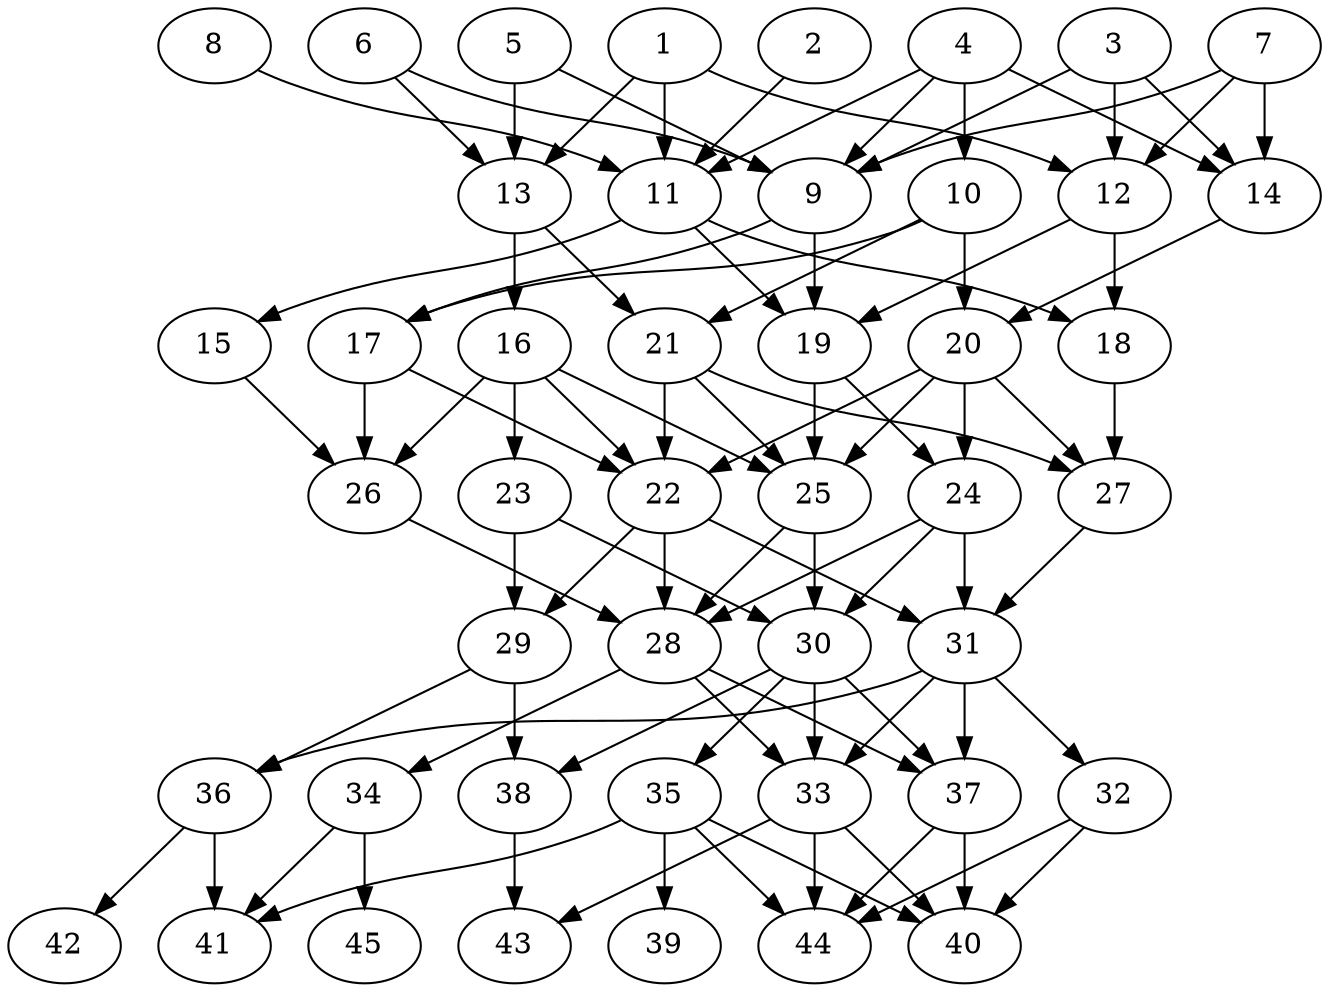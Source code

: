 // DAG automatically generated by daggen at Thu Oct  3 14:07:25 2019
// ./daggen --dot -n 45 --ccr 0.4 --fat 0.5 --regular 0.5 --density 0.6 --mindata 5242880 --maxdata 52428800 
digraph G {
  1 [size="126174720", alpha="0.09", expect_size="50469888"] 
  1 -> 11 [size ="50469888"]
  1 -> 12 [size ="50469888"]
  1 -> 13 [size ="50469888"]
  2 [size="73423360", alpha="0.17", expect_size="29369344"] 
  2 -> 11 [size ="29369344"]
  3 [size="87925760", alpha="0.01", expect_size="35170304"] 
  3 -> 9 [size ="35170304"]
  3 -> 12 [size ="35170304"]
  3 -> 14 [size ="35170304"]
  4 [size="130736640", alpha="0.14", expect_size="52294656"] 
  4 -> 9 [size ="52294656"]
  4 -> 10 [size ="52294656"]
  4 -> 11 [size ="52294656"]
  4 -> 14 [size ="52294656"]
  5 [size="51330560", alpha="0.09", expect_size="20532224"] 
  5 -> 9 [size ="20532224"]
  5 -> 13 [size ="20532224"]
  6 [size="109995520", alpha="0.16", expect_size="43998208"] 
  6 -> 9 [size ="43998208"]
  6 -> 13 [size ="43998208"]
  7 [size="57794560", alpha="0.08", expect_size="23117824"] 
  7 -> 9 [size ="23117824"]
  7 -> 12 [size ="23117824"]
  7 -> 14 [size ="23117824"]
  8 [size="26851840", alpha="0.07", expect_size="10740736"] 
  8 -> 11 [size ="10740736"]
  9 [size="130608640", alpha="0.00", expect_size="52243456"] 
  9 -> 17 [size ="52243456"]
  9 -> 19 [size ="52243456"]
  10 [size="84313600", alpha="0.17", expect_size="33725440"] 
  10 -> 17 [size ="33725440"]
  10 -> 20 [size ="33725440"]
  10 -> 21 [size ="33725440"]
  11 [size="62650880", alpha="0.01", expect_size="25060352"] 
  11 -> 15 [size ="25060352"]
  11 -> 18 [size ="25060352"]
  11 -> 19 [size ="25060352"]
  12 [size="113548800", alpha="0.19", expect_size="45419520"] 
  12 -> 18 [size ="45419520"]
  12 -> 19 [size ="45419520"]
  13 [size="98060800", alpha="0.00", expect_size="39224320"] 
  13 -> 16 [size ="39224320"]
  13 -> 21 [size ="39224320"]
  14 [size="106035200", alpha="0.18", expect_size="42414080"] 
  14 -> 20 [size ="42414080"]
  15 [size="68408320", alpha="0.14", expect_size="27363328"] 
  15 -> 26 [size ="27363328"]
  16 [size="120696320", alpha="0.03", expect_size="48278528"] 
  16 -> 22 [size ="48278528"]
  16 -> 23 [size ="48278528"]
  16 -> 25 [size ="48278528"]
  16 -> 26 [size ="48278528"]
  17 [size="96698880", alpha="0.10", expect_size="38679552"] 
  17 -> 22 [size ="38679552"]
  17 -> 26 [size ="38679552"]
  18 [size="28528640", alpha="0.15", expect_size="11411456"] 
  18 -> 27 [size ="11411456"]
  19 [size="67852800", alpha="0.10", expect_size="27141120"] 
  19 -> 24 [size ="27141120"]
  19 -> 25 [size ="27141120"]
  20 [size="69657600", alpha="0.10", expect_size="27863040"] 
  20 -> 22 [size ="27863040"]
  20 -> 24 [size ="27863040"]
  20 -> 25 [size ="27863040"]
  20 -> 27 [size ="27863040"]
  21 [size="50903040", alpha="0.09", expect_size="20361216"] 
  21 -> 22 [size ="20361216"]
  21 -> 25 [size ="20361216"]
  21 -> 27 [size ="20361216"]
  22 [size="55879680", alpha="0.18", expect_size="22351872"] 
  22 -> 28 [size ="22351872"]
  22 -> 29 [size ="22351872"]
  22 -> 31 [size ="22351872"]
  23 [size="48785920", alpha="0.00", expect_size="19514368"] 
  23 -> 29 [size ="19514368"]
  23 -> 30 [size ="19514368"]
  24 [size="49459200", alpha="0.02", expect_size="19783680"] 
  24 -> 28 [size ="19783680"]
  24 -> 30 [size ="19783680"]
  24 -> 31 [size ="19783680"]
  25 [size="39779840", alpha="0.10", expect_size="15911936"] 
  25 -> 28 [size ="15911936"]
  25 -> 30 [size ="15911936"]
  26 [size="121815040", alpha="0.15", expect_size="48726016"] 
  26 -> 28 [size ="48726016"]
  27 [size="20016640", alpha="0.08", expect_size="8006656"] 
  27 -> 31 [size ="8006656"]
  28 [size="80453120", alpha="0.02", expect_size="32181248"] 
  28 -> 33 [size ="32181248"]
  28 -> 34 [size ="32181248"]
  28 -> 37 [size ="32181248"]
  29 [size="50928640", alpha="0.17", expect_size="20371456"] 
  29 -> 36 [size ="20371456"]
  29 -> 38 [size ="20371456"]
  30 [size="109260800", alpha="0.04", expect_size="43704320"] 
  30 -> 33 [size ="43704320"]
  30 -> 35 [size ="43704320"]
  30 -> 37 [size ="43704320"]
  30 -> 38 [size ="43704320"]
  31 [size="48896000", alpha="0.19", expect_size="19558400"] 
  31 -> 32 [size ="19558400"]
  31 -> 33 [size ="19558400"]
  31 -> 36 [size ="19558400"]
  31 -> 37 [size ="19558400"]
  32 [size="100866560", alpha="0.11", expect_size="40346624"] 
  32 -> 40 [size ="40346624"]
  32 -> 44 [size ="40346624"]
  33 [size="89564160", alpha="0.17", expect_size="35825664"] 
  33 -> 40 [size ="35825664"]
  33 -> 43 [size ="35825664"]
  33 -> 44 [size ="35825664"]
  34 [size="89807360", alpha="0.20", expect_size="35922944"] 
  34 -> 41 [size ="35922944"]
  34 -> 45 [size ="35922944"]
  35 [size="101258240", alpha="0.11", expect_size="40503296"] 
  35 -> 39 [size ="40503296"]
  35 -> 40 [size ="40503296"]
  35 -> 41 [size ="40503296"]
  35 -> 44 [size ="40503296"]
  36 [size="44180480", alpha="0.01", expect_size="17672192"] 
  36 -> 41 [size ="17672192"]
  36 -> 42 [size ="17672192"]
  37 [size="15459840", alpha="0.05", expect_size="6183936"] 
  37 -> 40 [size ="6183936"]
  37 -> 44 [size ="6183936"]
  38 [size="59788800", alpha="0.12", expect_size="23915520"] 
  38 -> 43 [size ="23915520"]
  39 [size="72944640", alpha="0.08", expect_size="29177856"] 
  40 [size="54466560", alpha="0.14", expect_size="21786624"] 
  41 [size="75560960", alpha="0.06", expect_size="30224384"] 
  42 [size="67809280", alpha="0.05", expect_size="27123712"] 
  43 [size="13685760", alpha="0.10", expect_size="5474304"] 
  44 [size="116111360", alpha="0.02", expect_size="46444544"] 
  45 [size="114119680", alpha="0.17", expect_size="45647872"] 
}
